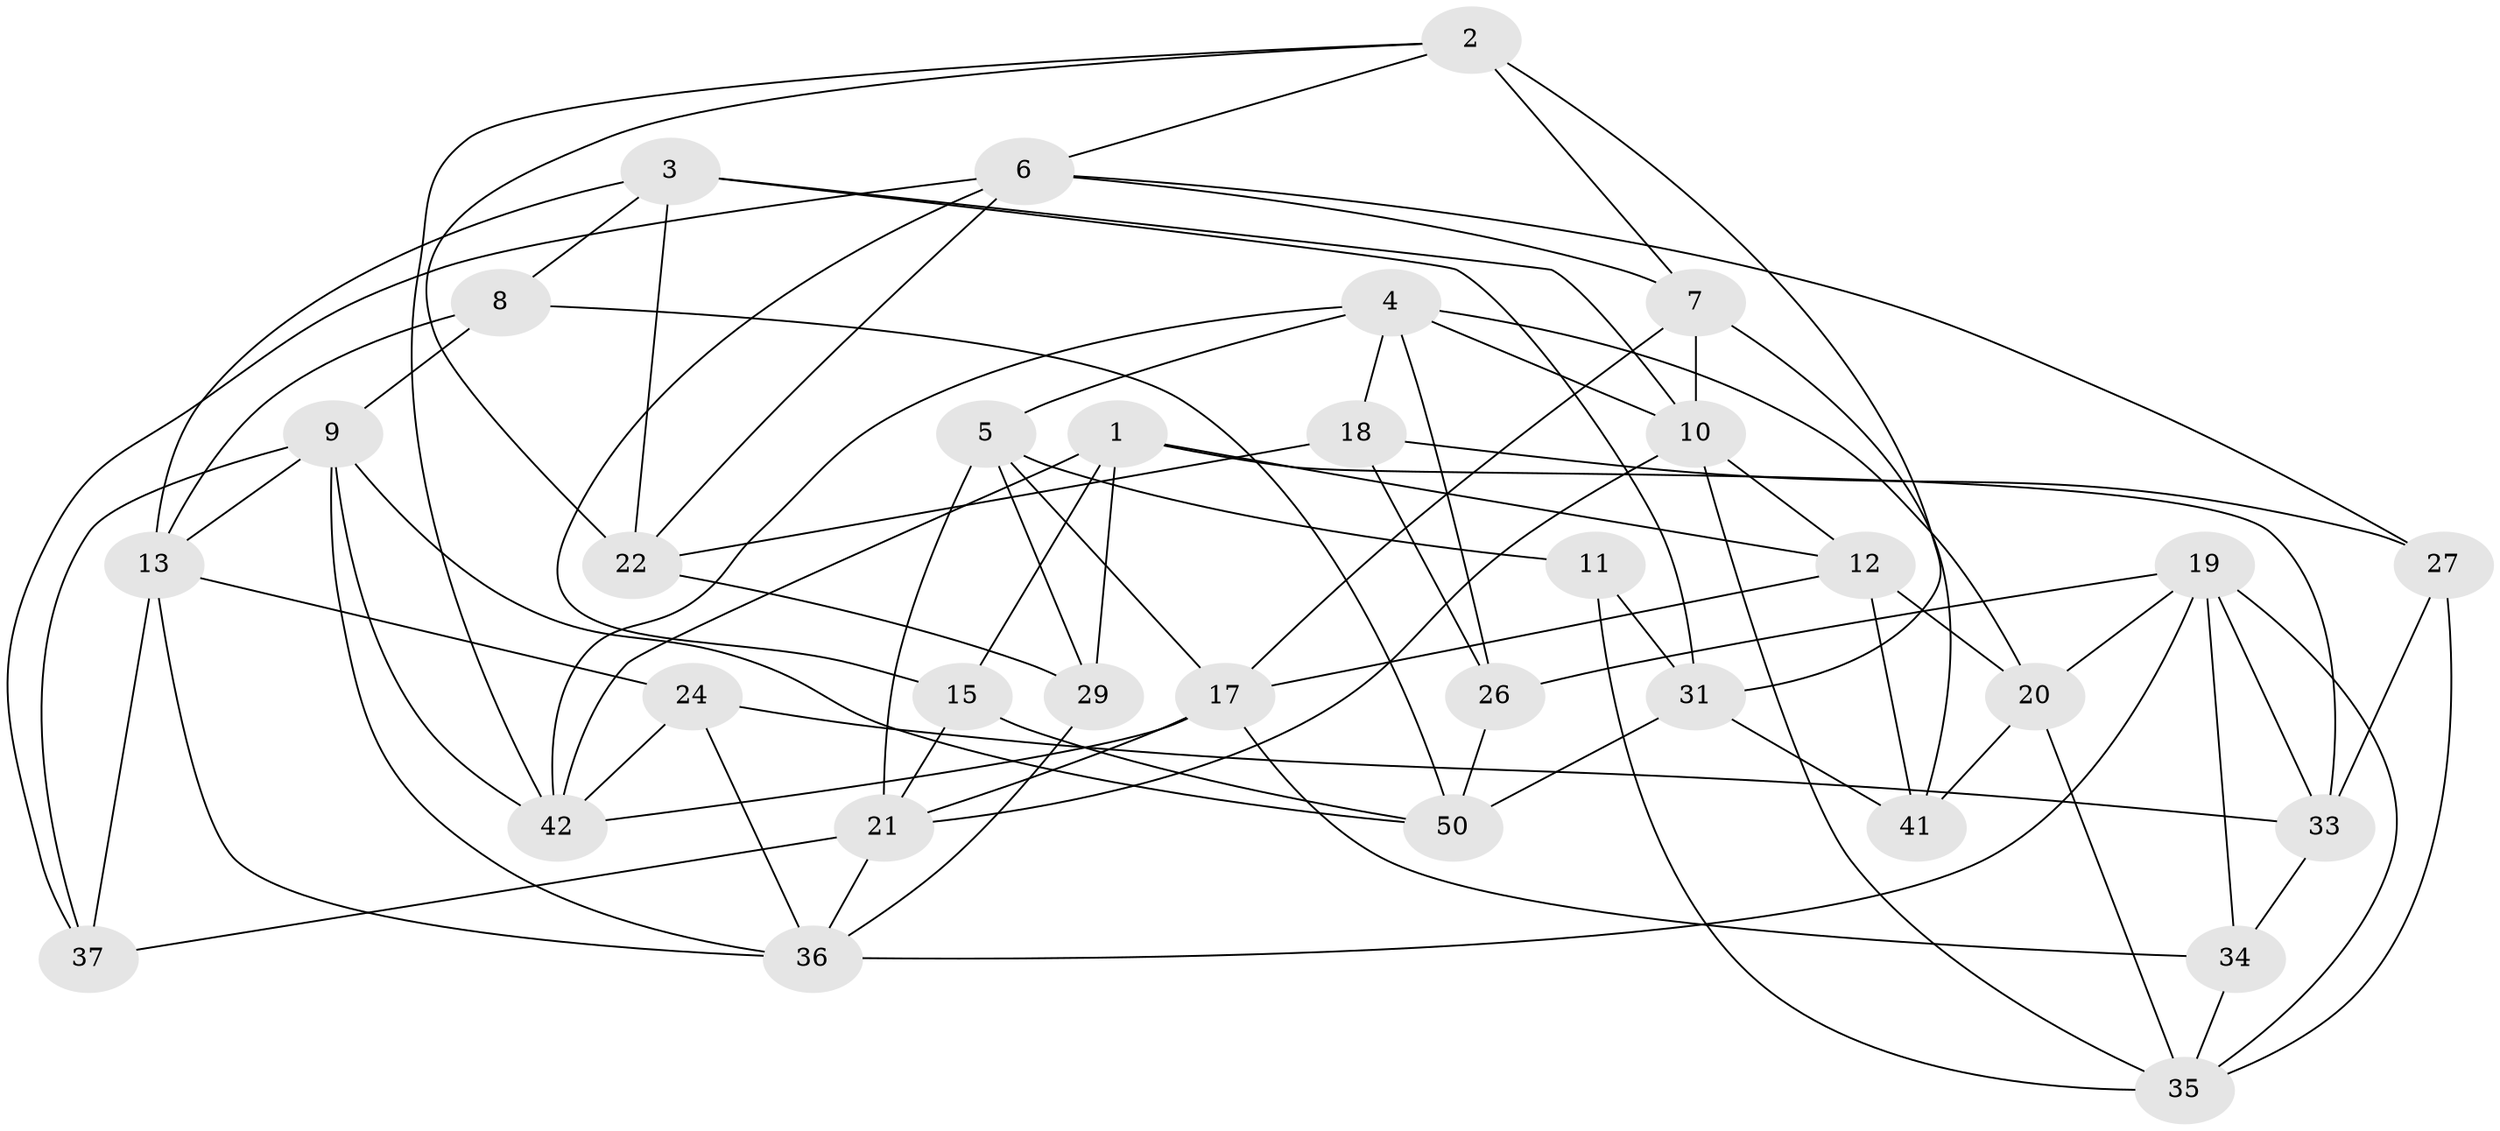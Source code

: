 // original degree distribution, {4: 1.0}
// Generated by graph-tools (version 1.1) at 2025/11/02/27/25 16:11:49]
// undirected, 33 vertices, 82 edges
graph export_dot {
graph [start="1"]
  node [color=gray90,style=filled];
  1 [super="+30"];
  2 [super="+16"];
  3 [super="+45"];
  4 [super="+14"];
  5 [super="+43"];
  6 [super="+49"];
  7 [super="+25"];
  8;
  9 [super="+23"];
  10 [super="+38"];
  11;
  12 [super="+54"];
  13 [super="+44"];
  15;
  17 [super="+51"];
  18;
  19 [super="+32"];
  20 [super="+28"];
  21 [super="+40"];
  22 [super="+46"];
  24;
  26;
  27;
  29;
  31 [super="+48"];
  33 [super="+47"];
  34;
  35 [super="+39"];
  36 [super="+55"];
  37;
  41;
  42 [super="+52"];
  50 [super="+53"];
  1 -- 12;
  1 -- 42;
  1 -- 33 [weight=2];
  1 -- 29;
  1 -- 15;
  2 -- 7 [weight=2];
  2 -- 22;
  2 -- 42;
  2 -- 6;
  2 -- 31;
  3 -- 8;
  3 -- 22 [weight=2];
  3 -- 10;
  3 -- 13;
  3 -- 31;
  4 -- 18;
  4 -- 26;
  4 -- 5;
  4 -- 10;
  4 -- 20;
  4 -- 42;
  5 -- 11 [weight=2];
  5 -- 21;
  5 -- 17;
  5 -- 29;
  6 -- 22;
  6 -- 37;
  6 -- 7;
  6 -- 27;
  6 -- 15;
  7 -- 10;
  7 -- 17;
  7 -- 41;
  8 -- 13;
  8 -- 9;
  8 -- 50;
  9 -- 37;
  9 -- 13;
  9 -- 42;
  9 -- 50;
  9 -- 36;
  10 -- 35;
  10 -- 21;
  10 -- 12;
  11 -- 31;
  11 -- 35;
  12 -- 20 [weight=2];
  12 -- 41;
  12 -- 17;
  13 -- 24;
  13 -- 36;
  13 -- 37;
  15 -- 50;
  15 -- 21;
  17 -- 34;
  17 -- 21;
  17 -- 42;
  18 -- 26;
  18 -- 27;
  18 -- 22;
  19 -- 34;
  19 -- 33;
  19 -- 35;
  19 -- 26;
  19 -- 36;
  19 -- 20;
  20 -- 35;
  20 -- 41;
  21 -- 37;
  21 -- 36;
  22 -- 29;
  24 -- 33;
  24 -- 36;
  24 -- 42;
  26 -- 50;
  27 -- 33;
  27 -- 35;
  29 -- 36;
  31 -- 50 [weight=2];
  31 -- 41;
  33 -- 34;
  34 -- 35;
}
